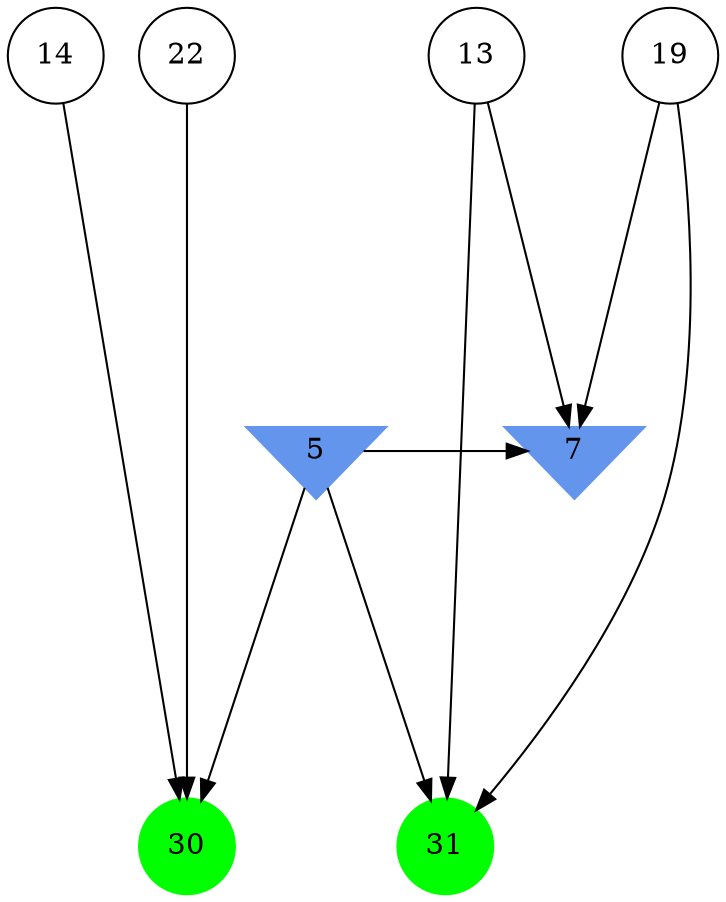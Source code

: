 digraph brain {
	ranksep=2.0;
	5 [shape=invtriangle,style=filled,color=cornflowerblue];
	7 [shape=invtriangle,style=filled,color=cornflowerblue];
	13 [shape=circle,color=black];
	14 [shape=circle,color=black];
	19 [shape=circle,color=black];
	22 [shape=circle,color=black];
	30 [shape=circle,style=filled,color=green];
	31 [shape=circle,style=filled,color=green];
	14	->	30;
	5	->	30;
	22	->	30;
	13	->	7;
	13	->	31;
	19	->	7;
	19	->	31;
	5	->	7;
	5	->	31;
	{ rank=same; 5; 7; }
	{ rank=same; 13; 14; 19; 22; }
	{ rank=same; 30; 31; }
}
